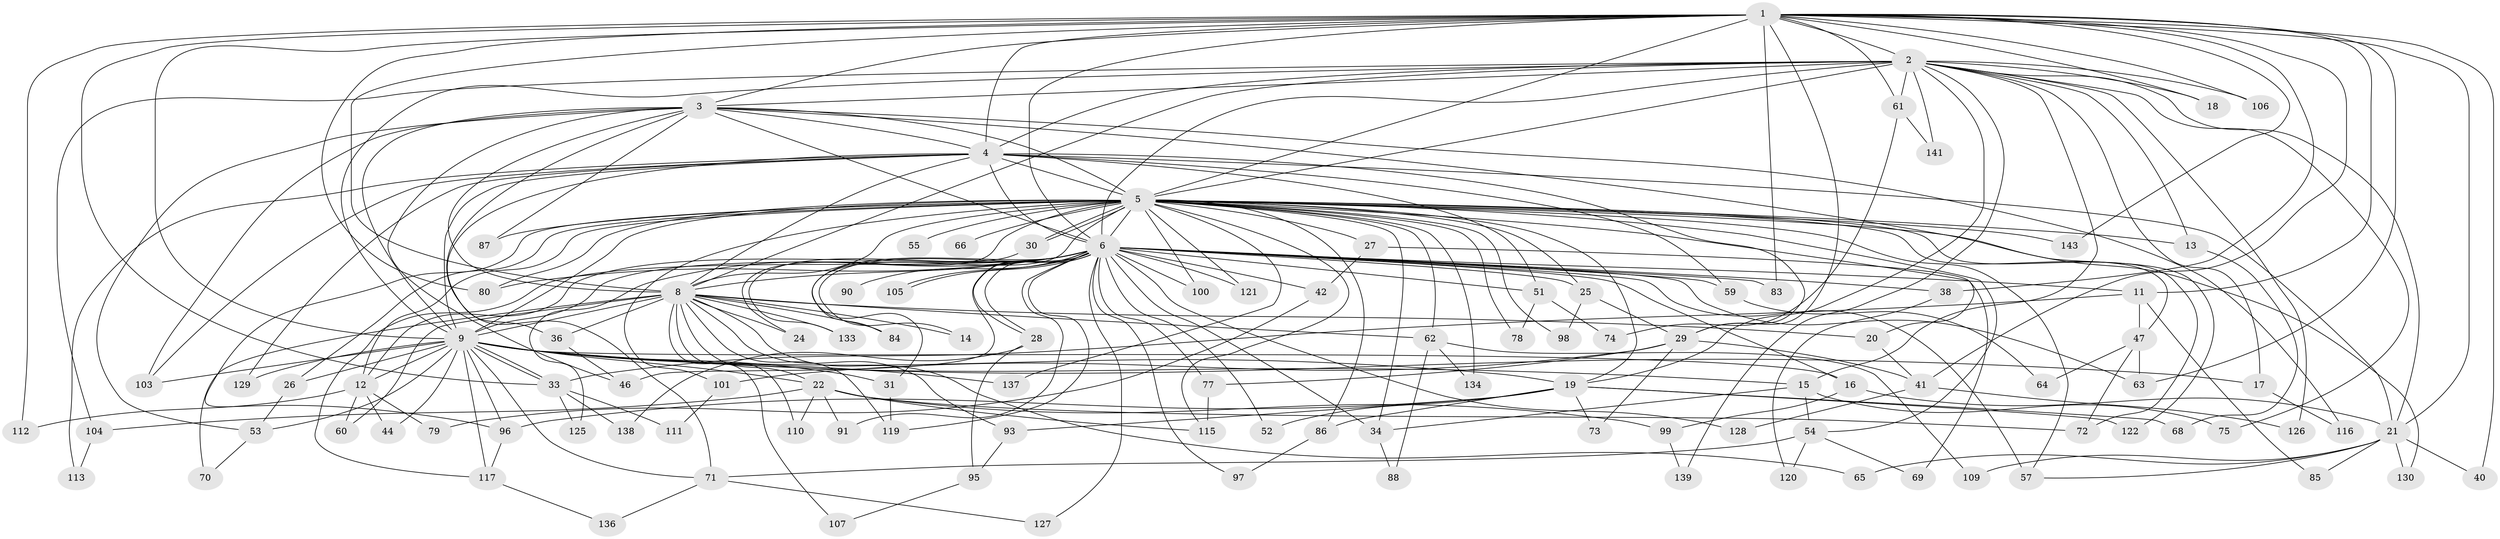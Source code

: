 // Generated by graph-tools (version 1.1) at 2025/23/03/03/25 07:23:44]
// undirected, 111 vertices, 251 edges
graph export_dot {
graph [start="1"]
  node [color=gray90,style=filled];
  1 [super="+76"];
  2 [super="+45"];
  3 [super="+131"];
  4 [super="+43"];
  5 [super="+7"];
  6 [super="+67"];
  8 [super="+10"];
  9 [super="+35"];
  11 [super="+37"];
  12 [super="+39"];
  13;
  14;
  15 [super="+89"];
  16;
  17;
  18;
  19 [super="+50"];
  20;
  21 [super="+23"];
  22;
  24;
  25;
  26;
  27 [super="+32"];
  28;
  29 [super="+49"];
  30;
  31;
  33 [super="+56"];
  34;
  36;
  38 [super="+108"];
  40;
  41 [super="+92"];
  42;
  44;
  46 [super="+48"];
  47;
  51;
  52;
  53 [super="+81"];
  54;
  55;
  57 [super="+58"];
  59;
  60;
  61;
  62 [super="+114"];
  63 [super="+140"];
  64;
  65;
  66;
  68;
  69;
  70 [super="+118"];
  71;
  72 [super="+94"];
  73;
  74;
  75;
  77;
  78 [super="+82"];
  79;
  80 [super="+102"];
  83;
  84;
  85;
  86;
  87;
  88;
  90;
  91;
  93;
  95;
  96 [super="+123"];
  97;
  98;
  99;
  100;
  101;
  103 [super="+135"];
  104;
  105;
  106;
  107;
  109;
  110;
  111;
  112;
  113;
  115 [super="+132"];
  116;
  117 [super="+124"];
  119 [super="+142"];
  120;
  121;
  122;
  125;
  126;
  127;
  128;
  129;
  130;
  133;
  134;
  136;
  137;
  138;
  139;
  141;
  143;
  1 -- 2;
  1 -- 3;
  1 -- 4;
  1 -- 5 [weight=2];
  1 -- 6;
  1 -- 8 [weight=3];
  1 -- 9;
  1 -- 11;
  1 -- 18;
  1 -- 21;
  1 -- 29;
  1 -- 38;
  1 -- 40;
  1 -- 41;
  1 -- 61;
  1 -- 83;
  1 -- 106;
  1 -- 112;
  1 -- 143;
  1 -- 33;
  1 -- 80;
  1 -- 63;
  2 -- 3;
  2 -- 4 [weight=2];
  2 -- 5 [weight=2];
  2 -- 6;
  2 -- 8 [weight=2];
  2 -- 9;
  2 -- 13;
  2 -- 15;
  2 -- 17;
  2 -- 18;
  2 -- 19;
  2 -- 61;
  2 -- 75;
  2 -- 104;
  2 -- 106;
  2 -- 126;
  2 -- 139;
  2 -- 141;
  2 -- 21;
  3 -- 4;
  3 -- 5 [weight=2];
  3 -- 6;
  3 -- 8 [weight=2];
  3 -- 9;
  3 -- 46;
  3 -- 53;
  3 -- 87;
  3 -- 116;
  3 -- 122;
  3 -- 103;
  3 -- 71;
  4 -- 5 [weight=2];
  4 -- 6;
  4 -- 8 [weight=2];
  4 -- 9;
  4 -- 29;
  4 -- 36;
  4 -- 51;
  4 -- 59;
  4 -- 103;
  4 -- 113;
  4 -- 129;
  4 -- 21;
  5 -- 6 [weight=2];
  5 -- 8 [weight=4];
  5 -- 9 [weight=2];
  5 -- 13;
  5 -- 19;
  5 -- 25;
  5 -- 27 [weight=3];
  5 -- 30;
  5 -- 30;
  5 -- 55 [weight=2];
  5 -- 62;
  5 -- 66 [weight=2];
  5 -- 78;
  5 -- 86;
  5 -- 98;
  5 -- 100;
  5 -- 101;
  5 -- 130;
  5 -- 137;
  5 -- 134;
  5 -- 72;
  5 -- 143;
  5 -- 80;
  5 -- 20;
  5 -- 87;
  5 -- 24;
  5 -- 26;
  5 -- 31;
  5 -- 96;
  5 -- 121;
  5 -- 34;
  5 -- 47;
  5 -- 115;
  5 -- 54;
  5 -- 57;
  5 -- 12;
  6 -- 8 [weight=2];
  6 -- 9;
  6 -- 11;
  6 -- 12;
  6 -- 14;
  6 -- 16;
  6 -- 25;
  6 -- 28;
  6 -- 28;
  6 -- 34;
  6 -- 38 [weight=2];
  6 -- 42;
  6 -- 51;
  6 -- 52;
  6 -- 57 [weight=2];
  6 -- 59;
  6 -- 63;
  6 -- 77;
  6 -- 80;
  6 -- 83;
  6 -- 84;
  6 -- 90 [weight=2];
  6 -- 91;
  6 -- 97;
  6 -- 100;
  6 -- 105;
  6 -- 105;
  6 -- 117;
  6 -- 119;
  6 -- 121;
  6 -- 125;
  6 -- 128;
  6 -- 127;
  6 -- 46;
  8 -- 9 [weight=2];
  8 -- 20;
  8 -- 22;
  8 -- 60;
  8 -- 70 [weight=2];
  8 -- 93;
  8 -- 110;
  8 -- 133;
  8 -- 119;
  8 -- 65;
  8 -- 36;
  8 -- 107;
  8 -- 14;
  8 -- 84;
  8 -- 24;
  8 -- 62 [weight=2];
  9 -- 12;
  9 -- 15;
  9 -- 16;
  9 -- 17;
  9 -- 22;
  9 -- 31;
  9 -- 33;
  9 -- 33;
  9 -- 44;
  9 -- 53;
  9 -- 71;
  9 -- 96;
  9 -- 103;
  9 -- 117;
  9 -- 129;
  9 -- 137;
  9 -- 26;
  9 -- 19;
  11 -- 47;
  11 -- 33;
  11 -- 85;
  12 -- 44;
  12 -- 79;
  12 -- 112;
  12 -- 60;
  13 -- 68;
  15 -- 54;
  15 -- 75;
  15 -- 34;
  16 -- 21;
  16 -- 99;
  17 -- 116;
  19 -- 73;
  19 -- 86;
  19 -- 93;
  19 -- 122;
  19 -- 96;
  19 -- 52;
  19 -- 68;
  20 -- 41;
  21 -- 40;
  21 -- 65;
  21 -- 85;
  21 -- 130;
  21 -- 109;
  21 -- 57;
  22 -- 91;
  22 -- 99;
  22 -- 104;
  22 -- 110;
  22 -- 115;
  22 -- 72;
  25 -- 98;
  25 -- 29;
  26 -- 53;
  27 -- 42;
  27 -- 69;
  28 -- 95;
  28 -- 138;
  29 -- 73;
  29 -- 77;
  29 -- 41;
  29 -- 101;
  30 -- 133;
  31 -- 119;
  33 -- 111;
  33 -- 125;
  33 -- 138;
  34 -- 88;
  36 -- 46;
  38 -- 120;
  41 -- 126;
  41 -- 128;
  42 -- 79;
  47 -- 63;
  47 -- 64;
  47 -- 72;
  51 -- 74;
  51 -- 78 [weight=2];
  53 -- 70;
  54 -- 69;
  54 -- 71;
  54 -- 120;
  59 -- 64;
  61 -- 74;
  61 -- 141;
  62 -- 88;
  62 -- 109;
  62 -- 134;
  71 -- 127;
  71 -- 136;
  77 -- 115;
  86 -- 97;
  93 -- 95;
  95 -- 107;
  96 -- 117;
  99 -- 139;
  101 -- 111;
  104 -- 113;
  117 -- 136;
}
